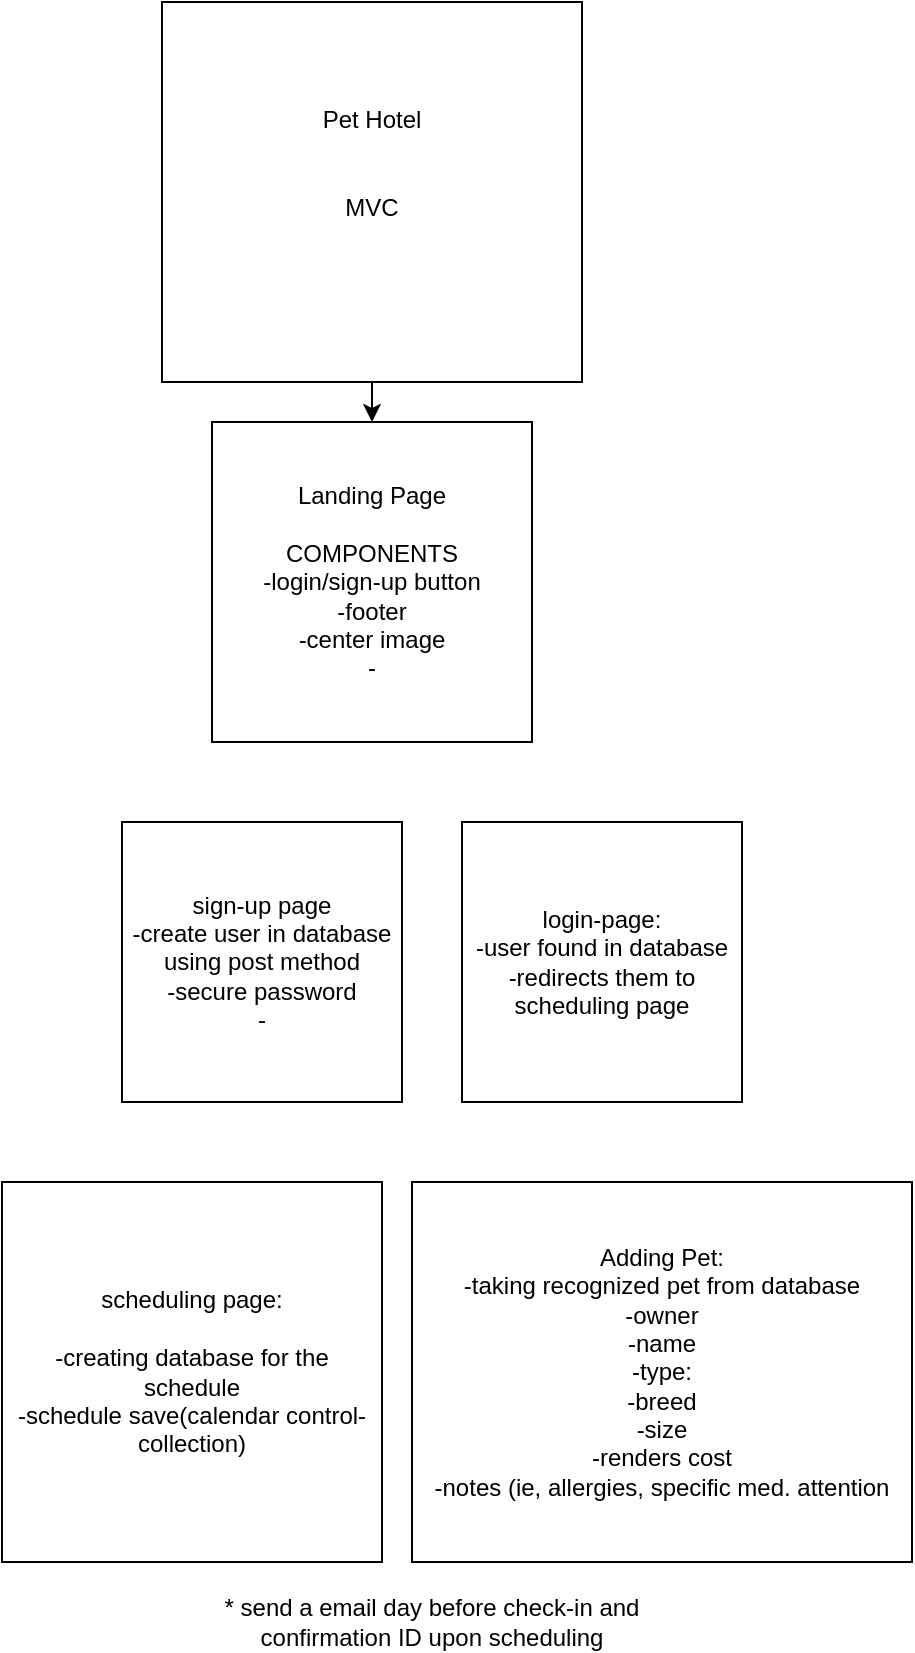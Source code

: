 <mxfile version="13.10.1" type="github">
  <diagram id="0utHVczYUSiXWPUGwOVk" name="Page-1">
    <mxGraphModel dx="1006" dy="717" grid="1" gridSize="10" guides="1" tooltips="1" connect="1" arrows="1" fold="1" page="1" pageScale="1" pageWidth="850" pageHeight="1100" math="0" shadow="0">
      <root>
        <mxCell id="0" />
        <mxCell id="1" parent="0" />
        <mxCell id="Vwe0XmgU0pZh7CUIuM2c-1" value="Pet Hotel&lt;br&gt;&lt;br&gt;&lt;br&gt;MVC&lt;br&gt;&lt;br&gt;&lt;br&gt;" style="rounded=0;whiteSpace=wrap;html=1;" parent="1" vertex="1">
          <mxGeometry x="280" y="180" width="210" height="190" as="geometry" />
        </mxCell>
        <mxCell id="Vwe0XmgU0pZh7CUIuM2c-2" value="Landing Page&lt;br&gt;&amp;nbsp;&lt;br&gt;COMPONENTS&lt;br&gt;-login/sign-up button&lt;br&gt;-footer&lt;br&gt;-center image&lt;br&gt;-" style="whiteSpace=wrap;html=1;aspect=fixed;" parent="1" vertex="1">
          <mxGeometry x="305" y="390" width="160" height="160" as="geometry" />
        </mxCell>
        <mxCell id="Vwe0XmgU0pZh7CUIuM2c-3" value="sign-up page&lt;br&gt;-create user in database using post method&lt;br&gt;-secure password&lt;br&gt;-" style="whiteSpace=wrap;html=1;aspect=fixed;" parent="1" vertex="1">
          <mxGeometry x="260" y="590" width="140" height="140" as="geometry" />
        </mxCell>
        <mxCell id="Vwe0XmgU0pZh7CUIuM2c-4" value="scheduling page:&lt;br&gt;&lt;br&gt;-creating database for the schedule&lt;br&gt;-schedule save(calendar control- collection)" style="whiteSpace=wrap;html=1;aspect=fixed;" parent="1" vertex="1">
          <mxGeometry x="200" y="770" width="190" height="190" as="geometry" />
        </mxCell>
        <mxCell id="Vwe0XmgU0pZh7CUIuM2c-5" value="login-page:&lt;br&gt;-user found in database&lt;br&gt;-redirects them to scheduling page" style="whiteSpace=wrap;html=1;aspect=fixed;" parent="1" vertex="1">
          <mxGeometry x="430" y="590" width="140" height="140" as="geometry" />
        </mxCell>
        <mxCell id="4mXOWuFGNiHWBbHIUCKJ-1" value="" style="endArrow=classic;html=1;exitX=0.5;exitY=1;exitDx=0;exitDy=0;entryX=0.5;entryY=0;entryDx=0;entryDy=0;" edge="1" parent="1" source="Vwe0XmgU0pZh7CUIuM2c-1" target="Vwe0XmgU0pZh7CUIuM2c-2">
          <mxGeometry width="50" height="50" relative="1" as="geometry">
            <mxPoint x="400" y="610" as="sourcePoint" />
            <mxPoint x="450" y="560" as="targetPoint" />
          </mxGeometry>
        </mxCell>
        <mxCell id="4mXOWuFGNiHWBbHIUCKJ-2" value="Adding Pet:&lt;br&gt;-taking recognized pet from database&lt;br&gt;-owner&lt;br&gt;-name&lt;br&gt;-type:&lt;br&gt;-breed&lt;br&gt;-size&lt;br&gt;-renders cost&lt;br&gt;-notes (ie, allergies, specific med. attention" style="rounded=0;whiteSpace=wrap;html=1;" vertex="1" parent="1">
          <mxGeometry x="405" y="770" width="250" height="190" as="geometry" />
        </mxCell>
        <mxCell id="4mXOWuFGNiHWBbHIUCKJ-5" value="* send a email day before check-in and confirmation ID upon scheduling" style="text;html=1;strokeColor=none;fillColor=none;align=center;verticalAlign=middle;whiteSpace=wrap;rounded=0;" vertex="1" parent="1">
          <mxGeometry x="310" y="980" width="210" height="20" as="geometry" />
        </mxCell>
      </root>
    </mxGraphModel>
  </diagram>
</mxfile>

